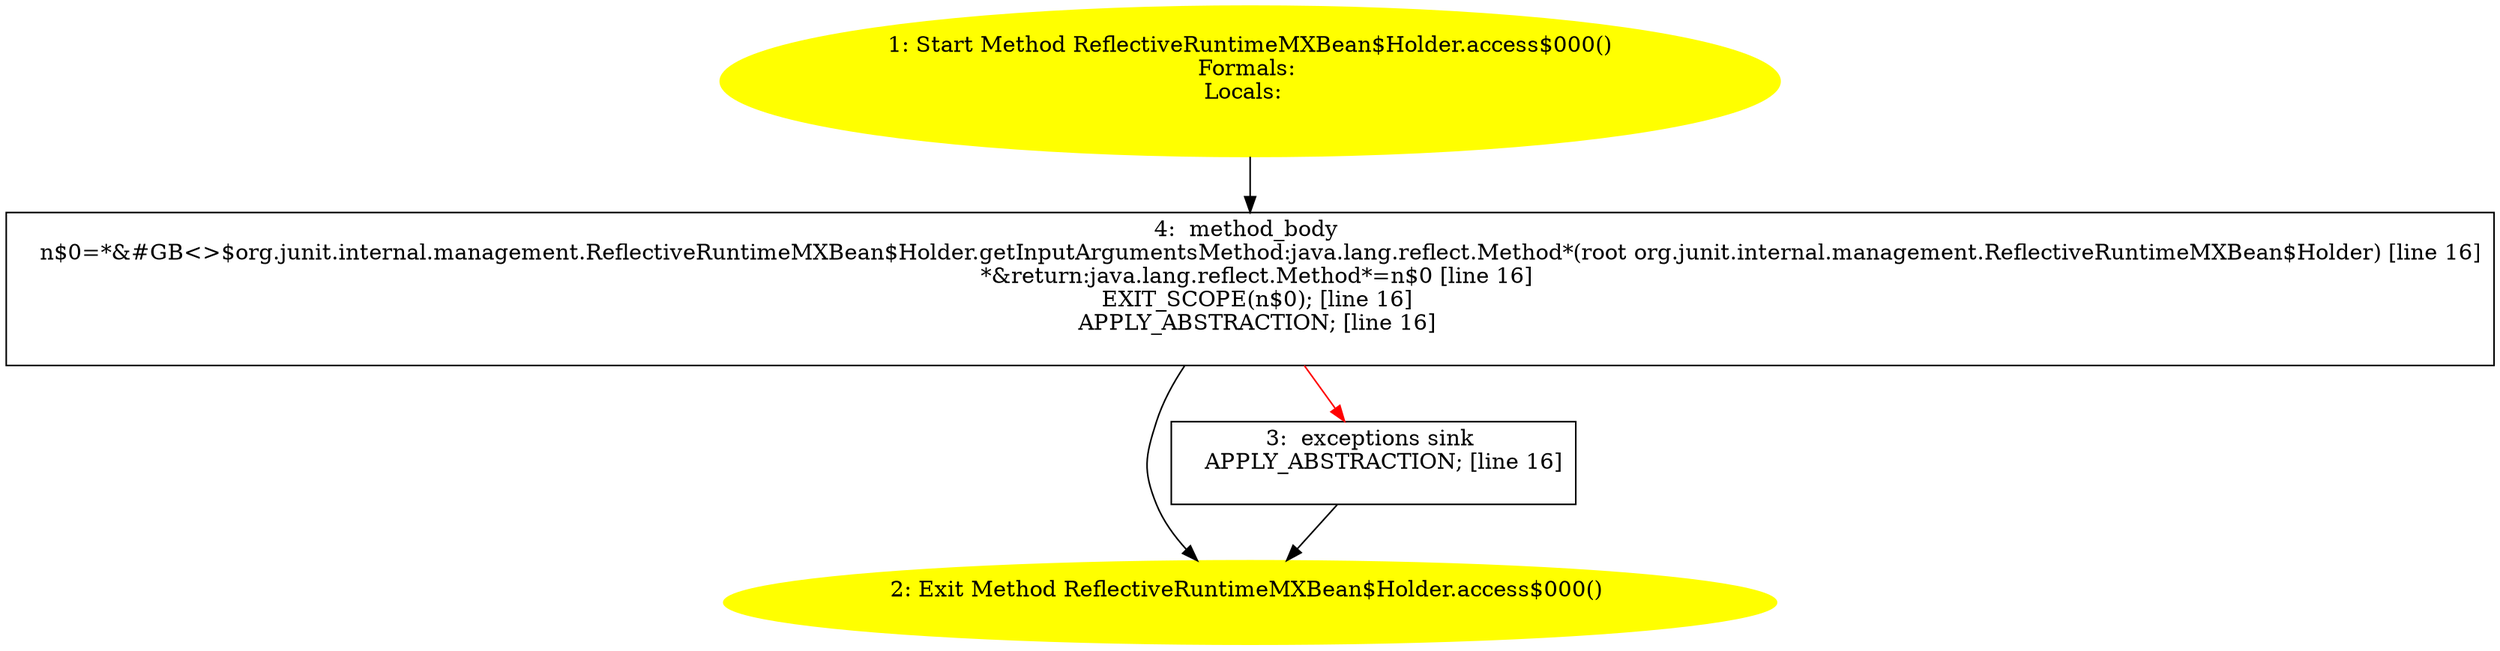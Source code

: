 /* @generated */
digraph cfg {
"org.junit.internal.management.ReflectiveRuntimeMXBean$Holder.access$000():java.lang.reflect.Method.a58dfda85bd97eafcd344f49474667b3_1" [label="1: Start Method ReflectiveRuntimeMXBean$Holder.access$000()\nFormals: \nLocals:  \n  " color=yellow style=filled]
	

	 "org.junit.internal.management.ReflectiveRuntimeMXBean$Holder.access$000():java.lang.reflect.Method.a58dfda85bd97eafcd344f49474667b3_1" -> "org.junit.internal.management.ReflectiveRuntimeMXBean$Holder.access$000():java.lang.reflect.Method.a58dfda85bd97eafcd344f49474667b3_4" ;
"org.junit.internal.management.ReflectiveRuntimeMXBean$Holder.access$000():java.lang.reflect.Method.a58dfda85bd97eafcd344f49474667b3_2" [label="2: Exit Method ReflectiveRuntimeMXBean$Holder.access$000() \n  " color=yellow style=filled]
	

"org.junit.internal.management.ReflectiveRuntimeMXBean$Holder.access$000():java.lang.reflect.Method.a58dfda85bd97eafcd344f49474667b3_3" [label="3:  exceptions sink \n   APPLY_ABSTRACTION; [line 16]\n " shape="box"]
	

	 "org.junit.internal.management.ReflectiveRuntimeMXBean$Holder.access$000():java.lang.reflect.Method.a58dfda85bd97eafcd344f49474667b3_3" -> "org.junit.internal.management.ReflectiveRuntimeMXBean$Holder.access$000():java.lang.reflect.Method.a58dfda85bd97eafcd344f49474667b3_2" ;
"org.junit.internal.management.ReflectiveRuntimeMXBean$Holder.access$000():java.lang.reflect.Method.a58dfda85bd97eafcd344f49474667b3_4" [label="4:  method_body \n   n$0=*&#GB<>$org.junit.internal.management.ReflectiveRuntimeMXBean$Holder.getInputArgumentsMethod:java.lang.reflect.Method*(root org.junit.internal.management.ReflectiveRuntimeMXBean$Holder) [line 16]\n  *&return:java.lang.reflect.Method*=n$0 [line 16]\n  EXIT_SCOPE(n$0); [line 16]\n  APPLY_ABSTRACTION; [line 16]\n " shape="box"]
	

	 "org.junit.internal.management.ReflectiveRuntimeMXBean$Holder.access$000():java.lang.reflect.Method.a58dfda85bd97eafcd344f49474667b3_4" -> "org.junit.internal.management.ReflectiveRuntimeMXBean$Holder.access$000():java.lang.reflect.Method.a58dfda85bd97eafcd344f49474667b3_2" ;
	 "org.junit.internal.management.ReflectiveRuntimeMXBean$Holder.access$000():java.lang.reflect.Method.a58dfda85bd97eafcd344f49474667b3_4" -> "org.junit.internal.management.ReflectiveRuntimeMXBean$Holder.access$000():java.lang.reflect.Method.a58dfda85bd97eafcd344f49474667b3_3" [color="red" ];
}
